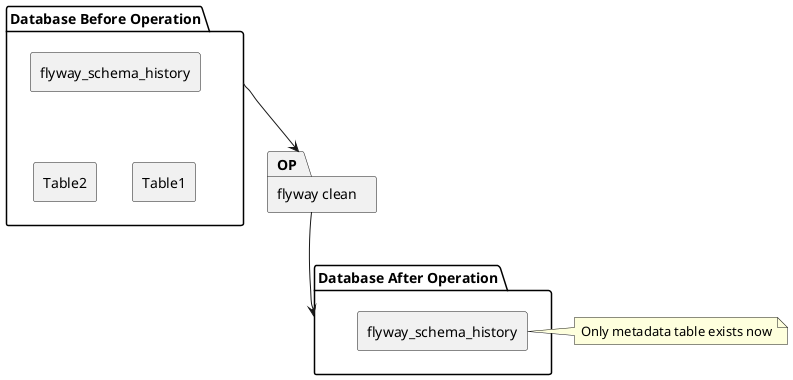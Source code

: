 @startuml

skinparam componentStyle rectangle

package "Database Before Operation" as DBO {
  [flyway_schema_history] as fsh_1
  [Table1] as table1_1
  [Table2] as table2_1
}

fsh_1 -[hidden]-> table1_1
table2_1 -[hidden]> table1_1

package "Database After Operation" as DAO {
  [flyway_schema_history] as fsh_2
}

package "flyway clean" as OP {
}

table1_1 -[hidden]> OP 
OP -[hidden]-> DAO

DBO -> OP
OP -> DAO

note left of fsh_2: Only metadata table exists now

@enduml
